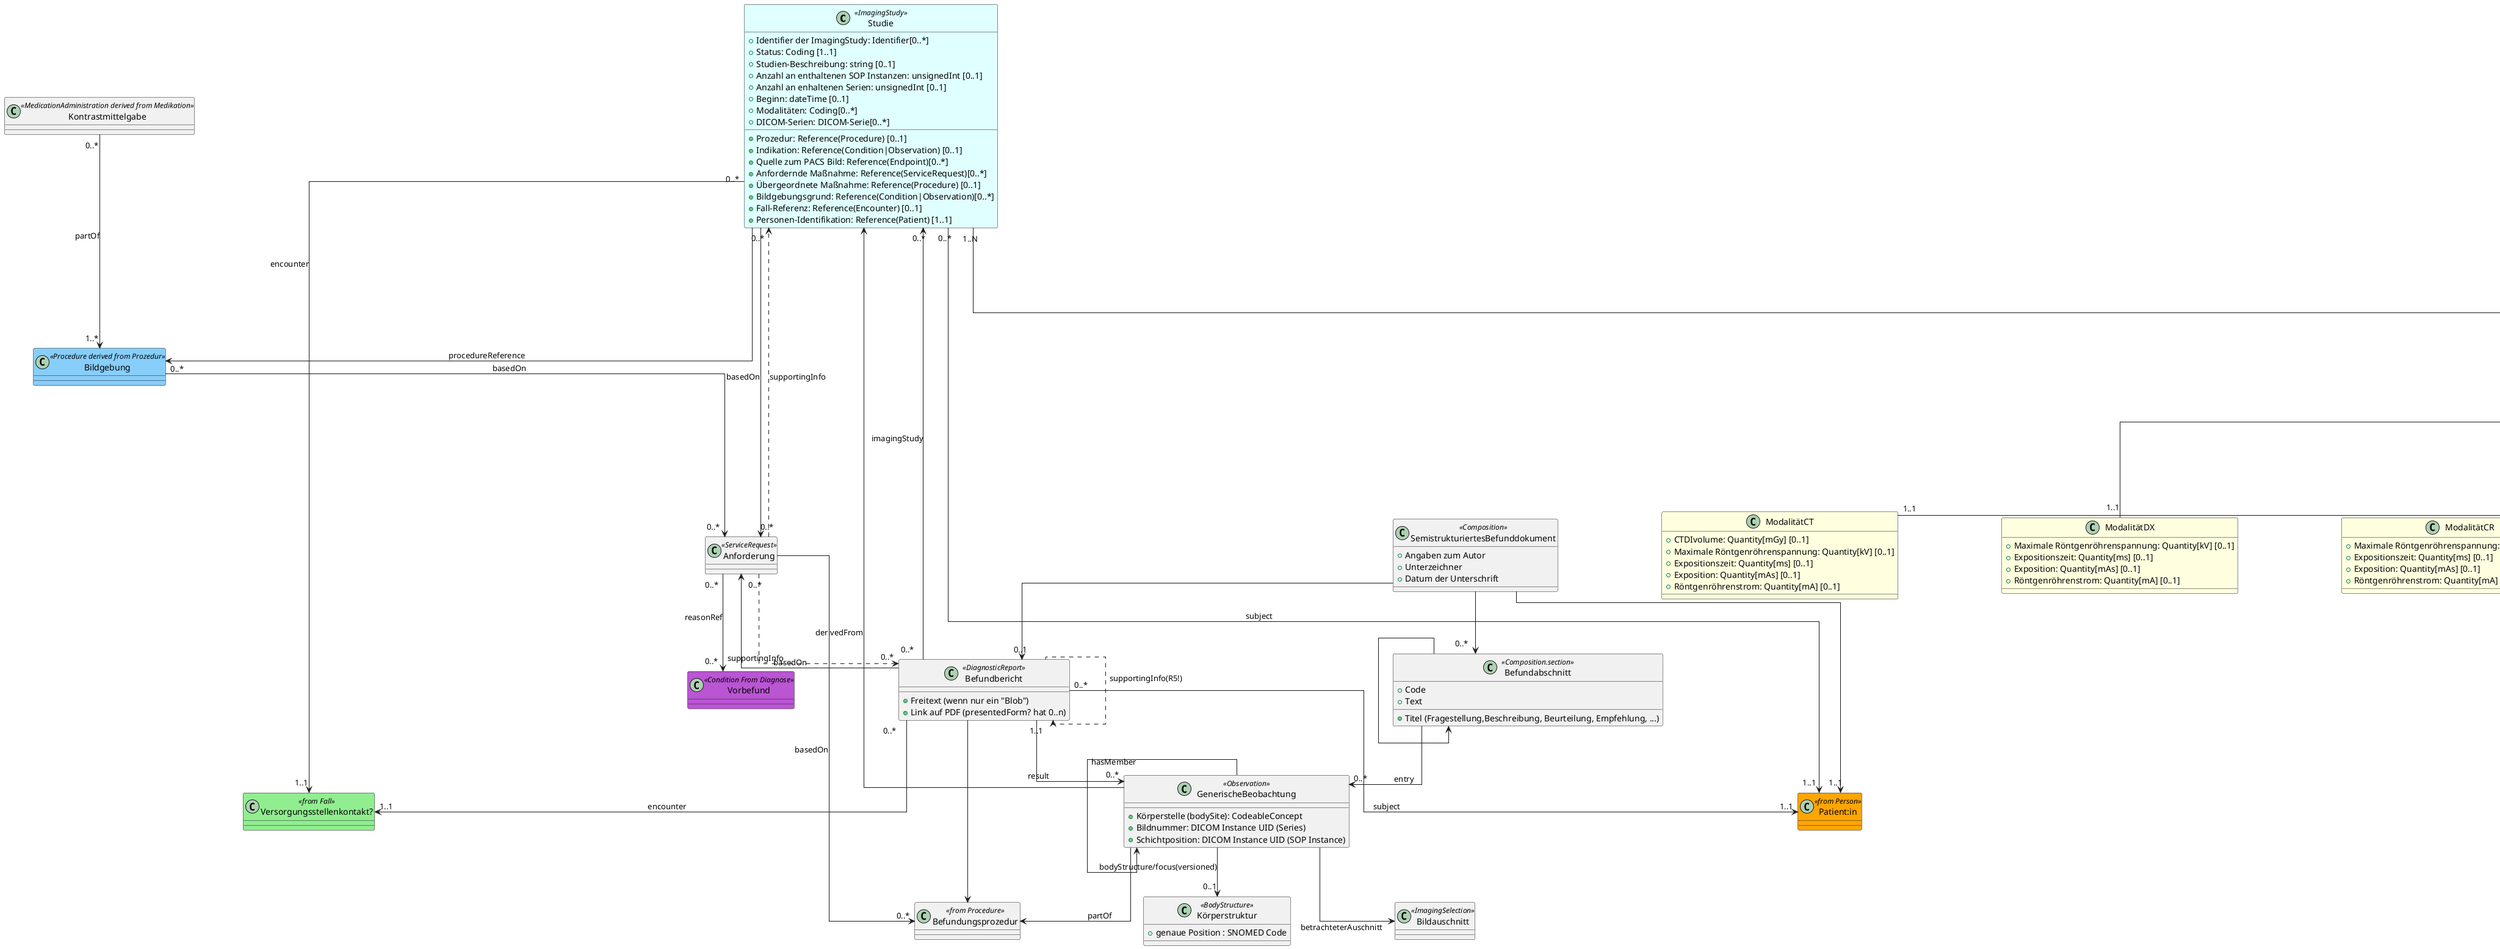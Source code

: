 @startuml "Bildgebende Verfahren"

skinparam Linetype ortho
skinparam Nodesep 170
skinparam Ranksep 80

class Studie <<ImagingStudy>> #LightCyan {
  + Prozedur: Reference(Procedure) [0..1]
  + Identifier der ImagingStudy: Identifier[0..*]
  + Status: Coding [1..1]
  + Studien-Beschreibung: string [0..1]
  + Anzahl an enthaltenen SOP Instanzen: unsignedInt [0..1]
  + Anzahl an enhaltenen Serien: unsignedInt [0..1]
  + Beginn: dateTime [0..1]
  + Indikation: Reference(Condition|Observation) [0..1]
  + Modalitäten: Coding[0..*]
  + Quelle zum PACS Bild: Reference(Endpoint)[0..*]
  + Anfordernde Maßnahme: Reference(ServiceRequest)[0..*]
  + Übergeordnete Maßnahme: Reference(Procedure) [0..1]
  + Bildgebungsgrund: Reference(Condition|Observation)[0..*]
  + Fall-Referenz: Reference(Encounter) [0..1]
  + Personen-Identifikation: Reference(Patient) [1..1]
  + DICOM-Serien: DICOM-Serie[0..*]
}

class DICOMSerie #LightBlue {
  + Serien-UID: id [1..1]
  + Serien-Nummer: unsignedInt [0..1]
  + Modalität: Coding [1..1]
  + Serienbeschreibung: string [0..1]
  + Anzahl an in Serie enthaltenen Instanzen: unsignedInt [0..1]
  + Untersuchte Körperregion: Coding [0..1]
  + Körperseite: Coding [0..1]
  + Beginn: dateTime [0..1]
  + DICOM-Instanzen: Instance[0..*]
  + Hersteller: CodeableConcept [0..1]
  + Modell: string [0..1]
  + Kontrastmittelgabe: boolean [0..1]
  + Kontrastmitteldetails: Reference(MII_PR_Medikation_MedicationStatement) [0..*]
}

class DICOMInstanz #LightGreen {
  + SOP-Instanz UID: id [1..1]
  + SOP-Klasse: Coding [1..1]
  + Instanz-Nummer: unsignedInt [0..1]
  + Beschreibung der SOP Instanz: string [0..1]
}

class ModalitätMR #LightYellow {
  + Scanning Sequenz: CodeableConcept [1..*]
  + Scanning Sequenz Untervariante: CodeableConcept [1..1]
  + Magnetische Feldstärke: Quantity[T] [1..1]
}

class ModalitätCT #LightYellow {
  + CTDIvolume: Quantity[mGy] [0..1]
  + Maximale Röntgenröhrenspannung: Quantity[kV] [0..1]
  + Expositionszeit: Quantity[ms] [0..1]
  + Exposition: Quantity[mAs] [0..1]
  + Röntgenröhrenstrom: Quantity[mA] [0..1]
} 

class ModalitätDX #LightYellow {
  + Maximale Röntgenröhrenspannung: Quantity[kV] [0..1]
  + Expositionszeit: Quantity[ms] [0..1]
  + Exposition: Quantity[mAs] [0..1]
  + Röntgenröhrenstrom: Quantity[mA] [0..1]
} 

class ModalitätCR #LightYellow {
  + Maximale Röntgenröhrenspannung: Quantity[kV] [0..1]
  + Expositionszeit: Quantity[ms] [0..1]
  + Exposition: Quantity[mAs] [0..1]
  + Röntgenröhrenstrom: Quantity[mA] [0..1]
} 

class ModalitätMG #LightYellow {
  + Maximale Röntgenröhrenspannung: Quantity[kV] [0..1]
  + Expositionszeit: Quantity[ms] [0..1]
  + Exposition: Quantity[mAs] [0..1]
  + Röntgenröhrenstrom: Quantity[mA] [0..1]
} 

class ModalitätNM #LightYellow {
  + Radiopharmakon: string [0..1]
  + Applikationsstartzeit: dateTime [0..1]
  + Applikationsstopzeit: dateTime [0..1]
  + Reskalierungstyp: String [0..1]
  + Gesamte Radionukliddosis: Quantity[MBq] [0..1]
  + Halbwertszeit: Quantity[s] [0..1]
} 

class ModalitätPET #LightYellow {
  + Radiopharmakon: string [0..1]
  + Applikationsstartzeit: dateTime [0..1]
  + Applikationsstopzeit: dateTime [0..1]
  + Reskalierungstyp: String [0..1]
  + Gesamte Radionukliddosis: Quantity[Bq] [0..1]
  + Halbwertszeit: Quantity[s] [0..1]
} 

Studie "1..N" -- "0..*" DICOMSerie
DICOMSerie "1..N" -- "0..*" DICOMInstanz
DICOMSerie "0..1" -- "1..1" ModalitätMR
DICOMSerie "0..1" -- "1..1" ModalitätCT
DICOMSerie "0..1" -- "1..1" ModalitätDX
DICOMSerie "0..1" -- "1..1" ModalitätCR
DICOMSerie "0..1" -- "1..1" ModalitätMG
DICOMSerie "0..1" -- "1..1" ModalitätNM
DICOMSerie "0..1" -- "1..1" ModalitätPET


'Studie "1..N" -- "0..*" DICOMSerie
Studie --> Anforderung : basedOn
Studie --> Bildgebung : procedureReference

/'class DICOMSerie #LightBlue {

}

DICOMSerie "1..N" -- "0..*" DICOMInstanz

class DICOMInstanz #LightGreen {
}
'/

class Vorbefund <<Condition From Diagnose>> #MediumOrchid {
}

class Anforderung <<ServiceRequest>> {
}

Anforderung "0..*" --> "0..*" Vorbefund : reasonRef
Anforderung "0..*" ..> "0..*" Studie : supportingInfo
Anforderung "0..*" ..> "0..*" Befundbericht : supportingInfo

class Bildgebung <<Procedure derived from Prozedur>> #LightSkyBlue {
}

Bildgebung "0..*" --> "0..*" Anforderung : basedOn

class Kontrastmittelgabe <<MedicationAdministration derived from Medikation>> {
}

Kontrastmittelgabe "0..*" --> "1..*" Bildgebung : partOf

class Befundbericht <<DiagnosticReport>>{
+ Freitext (wenn nur ein "Blob")
+ Link auf PDF (presentedForm? hat 0..n)
}

Befundbericht --> Anforderung : basedOn
Befundbericht "0..*" --> "0..*" Studie : imagingStudy
Befundbericht ..> Befundbericht : supportingInfo(R5!)

class GenerischeBeobachtung <<Observation>> {
 + Körperstelle (bodySite): CodeableConcept
 + Bildnummer: DICOM Instance UID (Series)
 + Schichtposition: DICOM Instance UID (SOP Instance)
}


class Körperstruktur <<BodyStructure>> {
 + genaue Position : SNOMED Code
}

class Bildauschnitt <<ImagingSelection>> {
}

class "Patient:in" <<from Person>> #orange {
}

class Versorgungsstellenkontakt? <<from Fall>> #LightGreen {
}

GenerischeBeobachtung --> Studie : derivedFrom
Befundbericht "1..1" --> "0..*" GenerischeBeobachtung: result
GenerischeBeobachtung --> GenerischeBeobachtung: hasMember
GenerischeBeobachtung --> Bildauschnitt : betrachteterAuschnitt
GenerischeBeobachtung --> "0..1" Körperstruktur: bodyStructure/focus(versioned)

Befundbericht "0..*" --> "1..1" "Patient:in" : subject
Studie "0..*" --> "1..1" "Patient:in" : subject

Befundbericht "0..*" --> "1..1" "Versorgungsstellenkontakt?" : encounter
Studie "0..*" --> "1..1" "Versorgungsstellenkontakt?" : encounter

class Befundungsprozedur <<from Procedure>>{
}

Befundbericht --> Befundungsprozedur
GenerischeBeobachtung --> Befundungsprozedur: partOf
Anforderung --> "0..*" Befundungsprozedur: basedOn

class SemistrukturiertesBefunddokument <<Composition>>{
 + Angaben zum Autor
 + Unterzeichner
 + Datum der Unterschrift 

}

class Befundabschnitt <<Composition.section>> {
 + Titel (Fragestellung,Beschreibung, Beurteilung, Empfehlung, ...)
 + Code
 + Text

}

SemistrukturiertesBefunddokument --> "0..1" Befundbericht
SemistrukturiertesBefunddokument --> "0..*" Befundabschnitt
Befundabschnitt --> Befundabschnitt
Befundabschnitt --> "0..*" GenerischeBeobachtung : entry
SemistrukturiertesBefunddokument --> "1..1" "Patient:in"

@enduml
